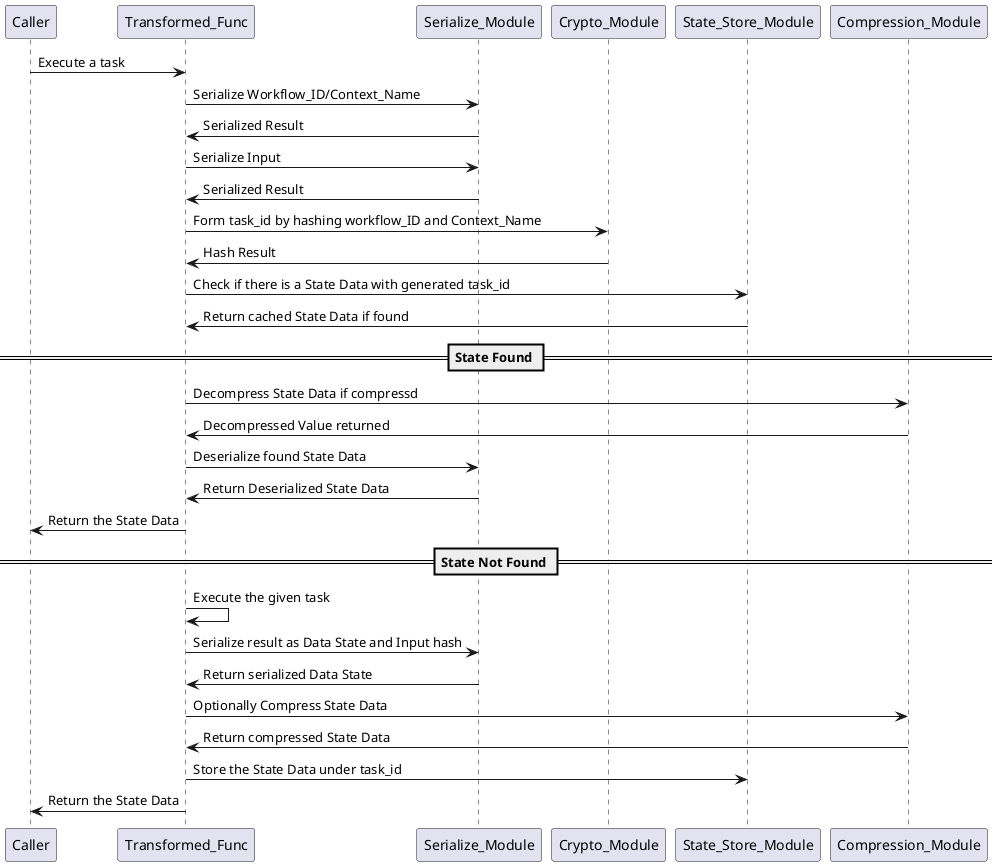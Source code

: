 @startuml

Caller -> Transformed_Func: Execute a task

Transformed_Func -> Serialize_Module: Serialize Workflow_ID/Context_Name
Serialize_Module -> Transformed_Func: Serialized Result

Transformed_Func -> Serialize_Module: Serialize Input
Serialize_Module -> Transformed_Func: Serialized Result


Transformed_Func -> Crypto_Module: Form task_id by hashing workflow_ID and Context_Name
Crypto_Module -> Transformed_Func: Hash Result



Transformed_Func -> State_Store_Module: Check if there is a State Data with generated task_id 
State_Store_Module -> Transformed_Func: Return cached State Data if found

== State Found ==

Transformed_Func -> Compression_Module: Decompress State Data if compressd
Compression_Module -> Transformed_Func: Decompressed Value returned

Transformed_Func -> Serialize_Module: Deserialize found State Data
Serialize_Module -> Transformed_Func: Return Deserialized State Data
Transformed_Func -> Caller: Return the State Data

== State Not Found ==

Transformed_Func -> Transformed_Func: Execute the given task

Transformed_Func -> Serialize_Module: Serialize result as Data State and Input hash

Serialize_Module -> Transformed_Func: Return serialized Data State

Transformed_Func -> Compression_Module: Optionally Compress State Data 

Compression_Module -> Transformed_Func: Return compressed State Data 

Transformed_Func -> State_Store_Module: Store the State Data under task_id 

Transformed_Func -> Caller: Return the State Data


@enduml
